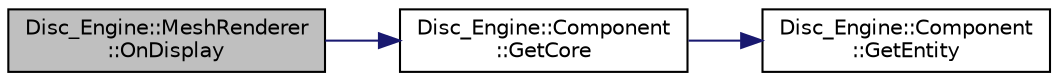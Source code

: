 digraph "Disc_Engine::MeshRenderer::OnDisplay"
{
  edge [fontname="Helvetica",fontsize="10",labelfontname="Helvetica",labelfontsize="10"];
  node [fontname="Helvetica",fontsize="10",shape=record];
  rankdir="LR";
  Node4 [label="Disc_Engine::MeshRenderer\l::OnDisplay",height=0.2,width=0.4,color="black", fillcolor="grey75", style="filled", fontcolor="black"];
  Node4 -> Node5 [color="midnightblue",fontsize="10",style="solid",fontname="Helvetica"];
  Node5 [label="Disc_Engine::Component\l::GetCore",height=0.2,width=0.4,color="black", fillcolor="white", style="filled",URL="$class_disc___engine_1_1_component.html#a601ec93559ca1dd75c2c1ea13510594d"];
  Node5 -> Node6 [color="midnightblue",fontsize="10",style="solid",fontname="Helvetica"];
  Node6 [label="Disc_Engine::Component\l::GetEntity",height=0.2,width=0.4,color="black", fillcolor="white", style="filled",URL="$class_disc___engine_1_1_component.html#a746298ddfd39da5b191926aa8d8f6d95"];
}
